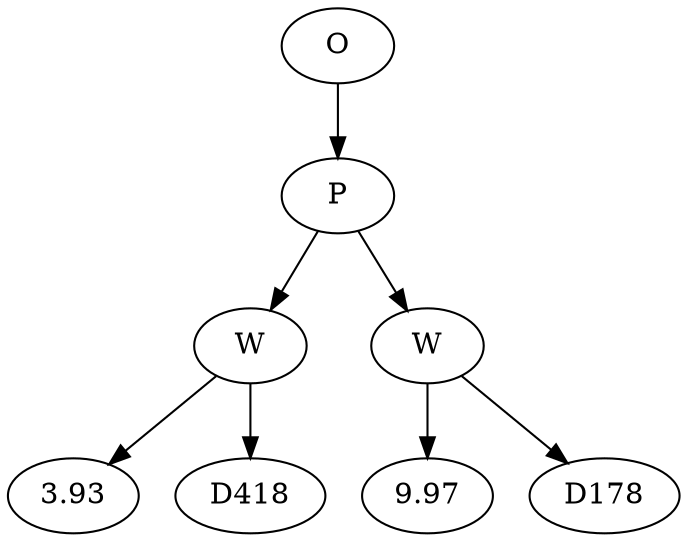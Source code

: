 // Tree
digraph {
	44634012 [label=O]
	44634013 [label=P]
	44634012 -> 44634013
	44634014 [label=W]
	44634013 -> 44634014
	44634015 [label=3.93]
	44634014 -> 44634015
	44634016 [label=D418]
	44634014 -> 44634016
	44634017 [label=W]
	44634013 -> 44634017
	44634018 [label=9.97]
	44634017 -> 44634018
	44634019 [label=D178]
	44634017 -> 44634019
}
